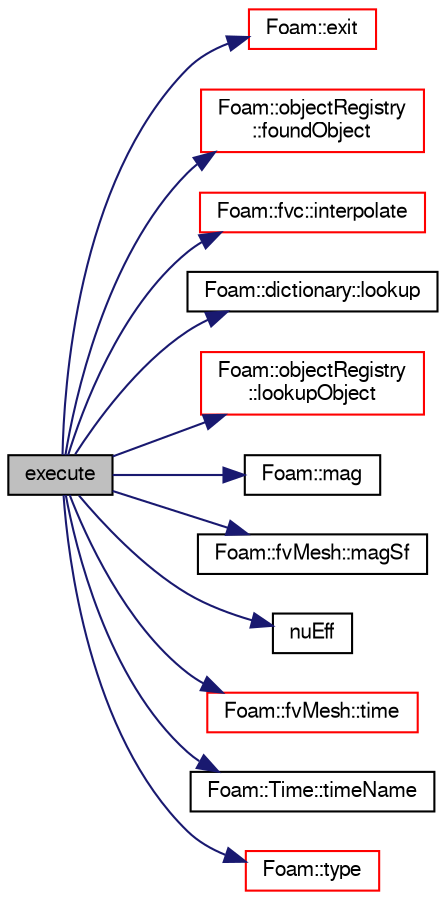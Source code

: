 digraph "execute"
{
  bgcolor="transparent";
  edge [fontname="FreeSans",fontsize="10",labelfontname="FreeSans",labelfontsize="10"];
  node [fontname="FreeSans",fontsize="10",shape=record];
  rankdir="LR";
  Node1 [label="execute",height=0.2,width=0.4,color="black", fillcolor="grey75", style="filled" fontcolor="black"];
  Node1 -> Node2 [color="midnightblue",fontsize="10",style="solid",fontname="FreeSans"];
  Node2 [label="Foam::exit",height=0.2,width=0.4,color="red",URL="$a10237.html#a06ca7250d8e89caf05243ec094843642"];
  Node1 -> Node3 [color="midnightblue",fontsize="10",style="solid",fontname="FreeSans"];
  Node3 [label="Foam::objectRegistry\l::foundObject",height=0.2,width=0.4,color="red",URL="$a01640.html#af3bf58996b7f5a073485a5590fbebd84",tooltip="Is the named Type found? "];
  Node1 -> Node4 [color="midnightblue",fontsize="10",style="solid",fontname="FreeSans"];
  Node4 [label="Foam::fvc::interpolate",height=0.2,width=0.4,color="red",URL="$a10271.html#addbc18784300dd0955a9bf79f8e2c43b"];
  Node1 -> Node5 [color="midnightblue",fontsize="10",style="solid",fontname="FreeSans"];
  Node5 [label="Foam::dictionary::lookup",height=0.2,width=0.4,color="black",URL="$a00502.html#a8baab402d653d6e789f67c57e23a5b59",tooltip="Find and return an entry data stream. "];
  Node1 -> Node6 [color="midnightblue",fontsize="10",style="solid",fontname="FreeSans"];
  Node6 [label="Foam::objectRegistry\l::lookupObject",height=0.2,width=0.4,color="red",URL="$a01640.html#affcae20935bdf1726ec1f822228a2330",tooltip="Lookup and return the object of the given Type. "];
  Node1 -> Node7 [color="midnightblue",fontsize="10",style="solid",fontname="FreeSans"];
  Node7 [label="Foam::mag",height=0.2,width=0.4,color="black",URL="$a10237.html#a929da2a3fdcf3dacbbe0487d3a330dae"];
  Node1 -> Node8 [color="midnightblue",fontsize="10",style="solid",fontname="FreeSans"];
  Node8 [label="Foam::fvMesh::magSf",height=0.2,width=0.4,color="black",URL="$a00851.html#abe570f4831157153654b9ffb2676214f",tooltip="Return cell face area magnitudes. "];
  Node1 -> Node9 [color="midnightblue",fontsize="10",style="solid",fontname="FreeSans"];
  Node9 [label="nuEff",height=0.2,width=0.4,color="black",URL="$a03305.html#a1c02f56e5be49959ad9c5c8e9522c6a4"];
  Node1 -> Node10 [color="midnightblue",fontsize="10",style="solid",fontname="FreeSans"];
  Node10 [label="Foam::fvMesh::time",height=0.2,width=0.4,color="red",URL="$a00851.html#a48fcf6de2789aff6b430b5fc1a05693f",tooltip="Return the top-level database. "];
  Node1 -> Node11 [color="midnightblue",fontsize="10",style="solid",fontname="FreeSans"];
  Node11 [label="Foam::Time::timeName",height=0.2,width=0.4,color="black",URL="$a02535.html#ad9d86fef6eca18797c786726cf925179",tooltip="Return time name of given scalar time. "];
  Node1 -> Node12 [color="midnightblue",fontsize="10",style="solid",fontname="FreeSans"];
  Node12 [label="Foam::type",height=0.2,width=0.4,color="red",URL="$a10237.html#aec48583af672626378f501eb9fc32cd1",tooltip="Return the file type: DIRECTORY or FILE. "];
}
